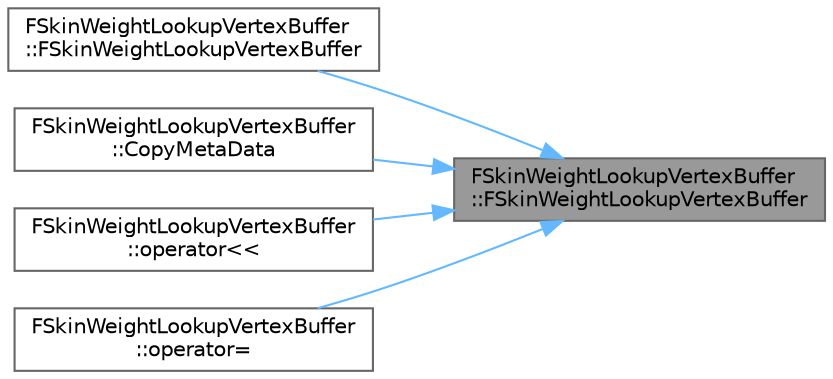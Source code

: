 digraph "FSkinWeightLookupVertexBuffer::FSkinWeightLookupVertexBuffer"
{
 // INTERACTIVE_SVG=YES
 // LATEX_PDF_SIZE
  bgcolor="transparent";
  edge [fontname=Helvetica,fontsize=10,labelfontname=Helvetica,labelfontsize=10];
  node [fontname=Helvetica,fontsize=10,shape=box,height=0.2,width=0.4];
  rankdir="RL";
  Node1 [id="Node000001",label="FSkinWeightLookupVertexBuffer\l::FSkinWeightLookupVertexBuffer",height=0.2,width=0.4,color="gray40", fillcolor="grey60", style="filled", fontcolor="black",tooltip="Default constructor."];
  Node1 -> Node2 [id="edge1_Node000001_Node000002",dir="back",color="steelblue1",style="solid",tooltip=" "];
  Node2 [id="Node000002",label="FSkinWeightLookupVertexBuffer\l::FSkinWeightLookupVertexBuffer",height=0.2,width=0.4,color="grey40", fillcolor="white", style="filled",URL="$dd/d4c/classFSkinWeightLookupVertexBuffer.html#a2fe51a05cc36c26b5ec7fdfefd3adf40",tooltip="Constructor (copy)"];
  Node1 -> Node3 [id="edge2_Node000001_Node000003",dir="back",color="steelblue1",style="solid",tooltip=" "];
  Node3 [id="Node000003",label="FSkinWeightLookupVertexBuffer\l::CopyMetaData",height=0.2,width=0.4,color="grey40", fillcolor="white", style="filled",URL="$dd/d4c/classFSkinWeightLookupVertexBuffer.html#a145d82c319379084900bebbd0c7d4acb",tooltip=" "];
  Node1 -> Node4 [id="edge3_Node000001_Node000004",dir="back",color="steelblue1",style="solid",tooltip=" "];
  Node4 [id="Node000004",label="FSkinWeightLookupVertexBuffer\l::operator\<\<",height=0.2,width=0.4,color="grey40", fillcolor="white", style="filled",URL="$dd/d4c/classFSkinWeightLookupVertexBuffer.html#ab8f39f0f59a38e1b24a6654994e9404c",tooltip=" "];
  Node1 -> Node5 [id="edge4_Node000001_Node000005",dir="back",color="steelblue1",style="solid",tooltip=" "];
  Node5 [id="Node000005",label="FSkinWeightLookupVertexBuffer\l::operator=",height=0.2,width=0.4,color="grey40", fillcolor="white", style="filled",URL="$dd/d4c/classFSkinWeightLookupVertexBuffer.html#a20629d68255aee954344c73368d4ae36",tooltip="Assignment."];
}

